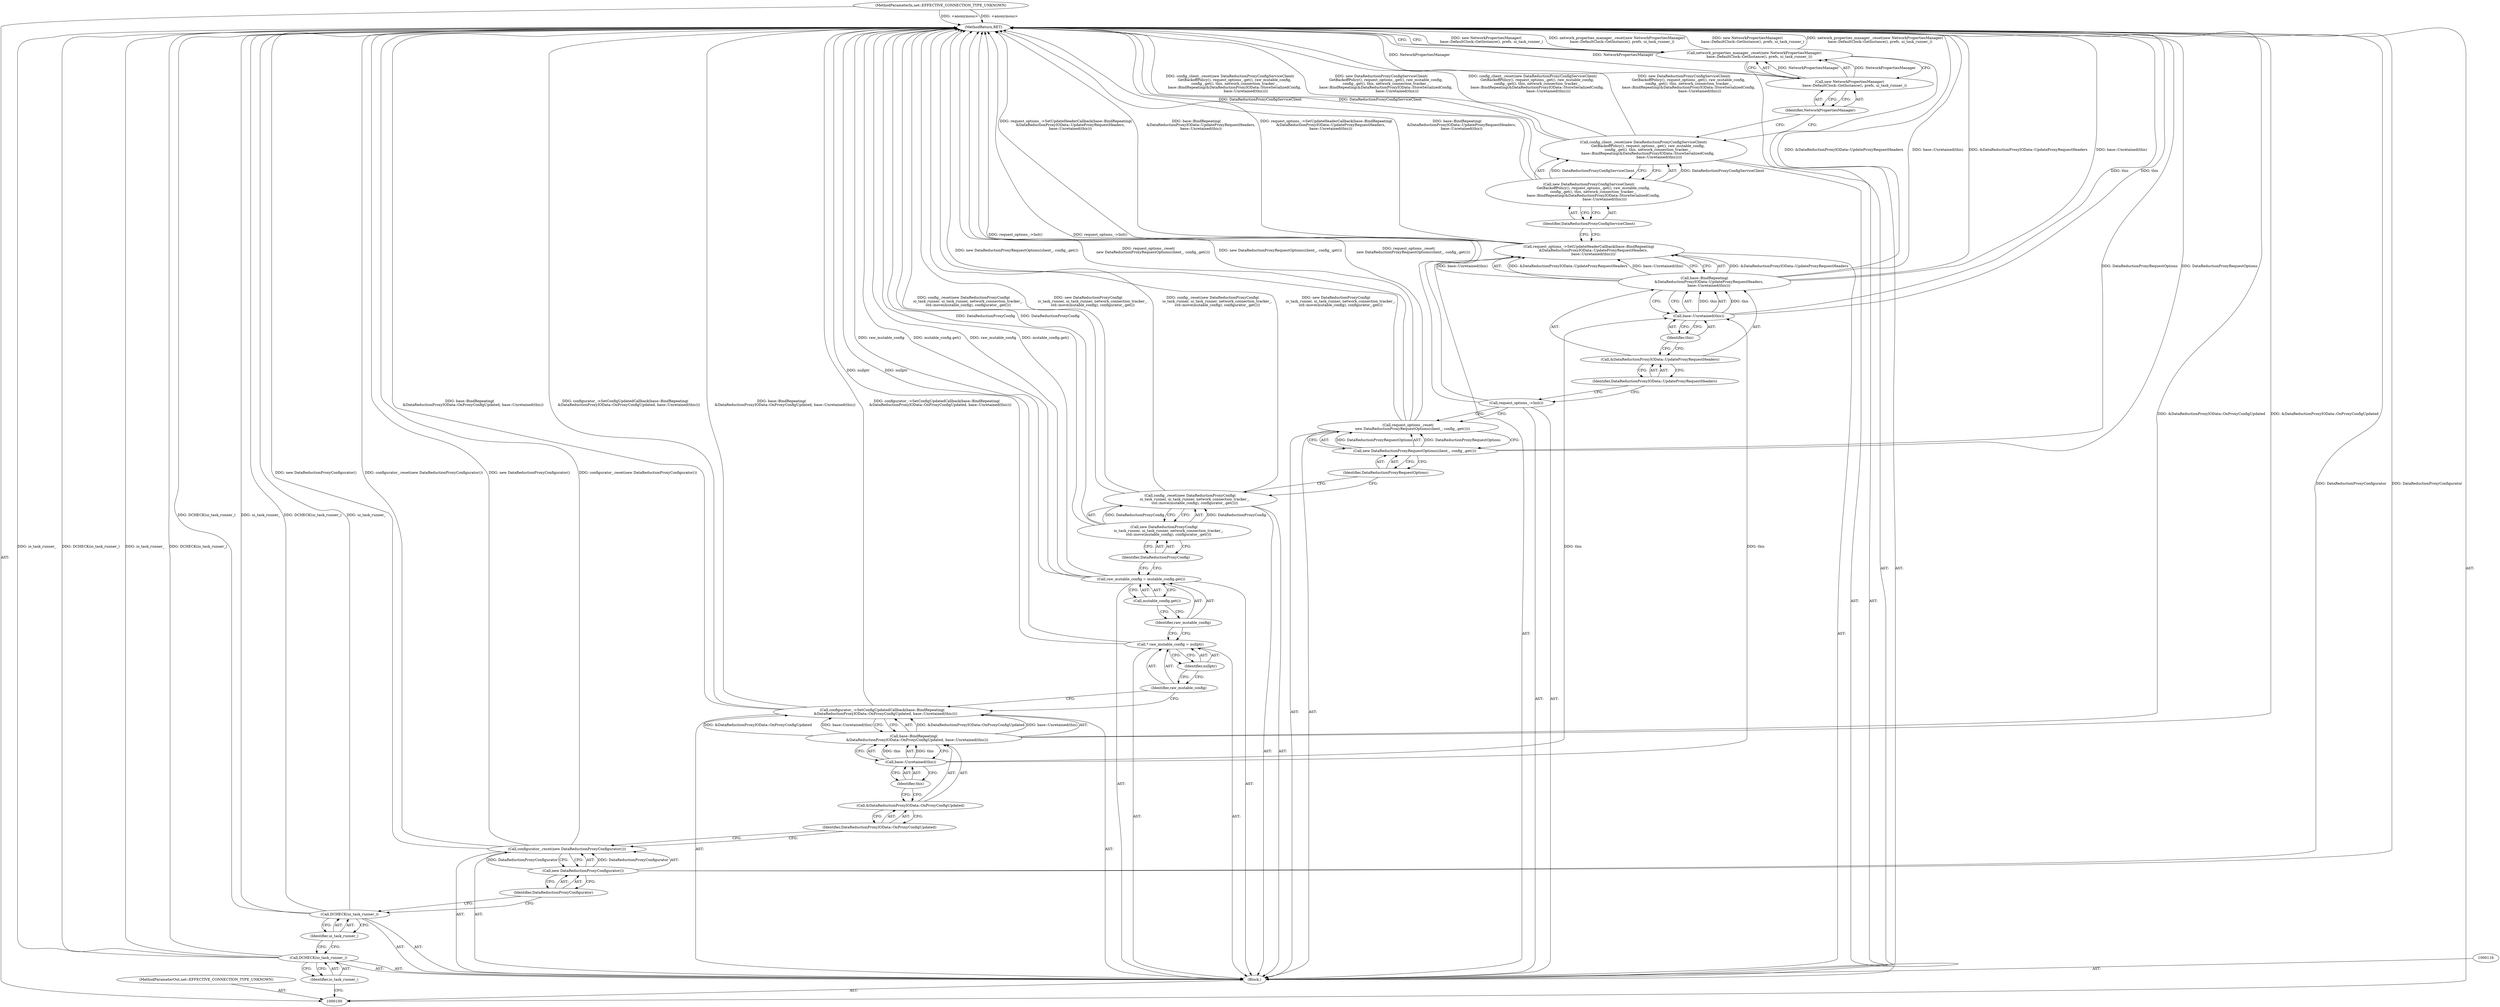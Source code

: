 digraph "1_Chrome_69b4b9ef7455753b12c3efe4eec71647e6fb1da1_6" {
"1000101" [label="(MethodParameterIn,net::EFFECTIVE_CONNECTION_TYPE_UNKNOWN)"];
"1000209" [label="(MethodParameterOut,net::EFFECTIVE_CONNECTION_TYPE_UNKNOWN)"];
"1000142" [label="(MethodReturn,RET)"];
"1000102" [label="(Block,)"];
"1000103" [label="(Call,DCHECK(io_task_runner_))"];
"1000104" [label="(Identifier,io_task_runner_)"];
"1000105" [label="(Call,DCHECK(ui_task_runner_))"];
"1000106" [label="(Identifier,ui_task_runner_)"];
"1000107" [label="(Call,configurator_.reset(new DataReductionProxyConfigurator()))"];
"1000108" [label="(Call,new DataReductionProxyConfigurator())"];
"1000109" [label="(Identifier,DataReductionProxyConfigurator)"];
"1000110" [label="(Call,configurator_->SetConfigUpdatedCallback(base::BindRepeating(\n      &DataReductionProxyIOData::OnProxyConfigUpdated, base::Unretained(this))))"];
"1000111" [label="(Call,base::BindRepeating(\n      &DataReductionProxyIOData::OnProxyConfigUpdated, base::Unretained(this)))"];
"1000114" [label="(Call,base::Unretained(this))"];
"1000112" [label="(Call,&DataReductionProxyIOData::OnProxyConfigUpdated)"];
"1000113" [label="(Identifier,DataReductionProxyIOData::OnProxyConfigUpdated)"];
"1000115" [label="(Identifier,this)"];
"1000117" [label="(Call,* raw_mutable_config = nullptr)"];
"1000118" [label="(Identifier,raw_mutable_config)"];
"1000119" [label="(Identifier,nullptr)"];
"1000122" [label="(Call,mutable_config.get())"];
"1000120" [label="(Call,raw_mutable_config = mutable_config.get())"];
"1000121" [label="(Identifier,raw_mutable_config)"];
"1000124" [label="(Call,new DataReductionProxyConfig(\n        io_task_runner, ui_task_runner, network_connection_tracker_,\n        std::move(mutable_config), configurator_.get()))"];
"1000125" [label="(Identifier,DataReductionProxyConfig)"];
"1000123" [label="(Call,config_.reset(new DataReductionProxyConfig(\n        io_task_runner, ui_task_runner, network_connection_tracker_,\n        std::move(mutable_config), configurator_.get())))"];
"1000126" [label="(Call,request_options_.reset(\n        new DataReductionProxyRequestOptions(client_, config_.get())))"];
"1000128" [label="(Identifier,DataReductionProxyRequestOptions)"];
"1000127" [label="(Call,new DataReductionProxyRequestOptions(client_, config_.get()))"];
"1000129" [label="(Call,request_options_->Init())"];
"1000130" [label="(Call,request_options_->SetUpdateHeaderCallback(base::BindRepeating(\n        &DataReductionProxyIOData::UpdateProxyRequestHeaders,\n        base::Unretained(this))))"];
"1000131" [label="(Call,base::BindRepeating(\n        &DataReductionProxyIOData::UpdateProxyRequestHeaders,\n        base::Unretained(this)))"];
"1000132" [label="(Call,&DataReductionProxyIOData::UpdateProxyRequestHeaders)"];
"1000133" [label="(Identifier,DataReductionProxyIOData::UpdateProxyRequestHeaders)"];
"1000135" [label="(Identifier,this)"];
"1000134" [label="(Call,base::Unretained(this))"];
"1000137" [label="(Call,new DataReductionProxyConfigServiceClient(\n        GetBackoffPolicy(), request_options_.get(), raw_mutable_config,\n        config_.get(), this, network_connection_tracker_,\n        base::BindRepeating(&DataReductionProxyIOData::StoreSerializedConfig,\n                            base::Unretained(this))))"];
"1000138" [label="(Identifier,DataReductionProxyConfigServiceClient)"];
"1000136" [label="(Call,config_client_.reset(new DataReductionProxyConfigServiceClient(\n        GetBackoffPolicy(), request_options_.get(), raw_mutable_config,\n        config_.get(), this, network_connection_tracker_,\n        base::BindRepeating(&DataReductionProxyIOData::StoreSerializedConfig,\n                            base::Unretained(this)))))"];
"1000140" [label="(Call,new NetworkPropertiesManager(\n         base::DefaultClock::GetInstance(), prefs, ui_task_runner_))"];
"1000141" [label="(Identifier,NetworkPropertiesManager)"];
"1000139" [label="(Call,network_properties_manager_.reset(new NetworkPropertiesManager(\n         base::DefaultClock::GetInstance(), prefs, ui_task_runner_)))"];
"1000101" -> "1000100"  [label="AST: "];
"1000101" -> "1000142"  [label="DDG: <anonymous>"];
"1000209" -> "1000100"  [label="AST: "];
"1000142" -> "1000100"  [label="AST: "];
"1000142" -> "1000139"  [label="CFG: "];
"1000124" -> "1000142"  [label="DDG: DataReductionProxyConfig"];
"1000107" -> "1000142"  [label="DDG: new DataReductionProxyConfigurator()"];
"1000107" -> "1000142"  [label="DDG: configurator_.reset(new DataReductionProxyConfigurator())"];
"1000103" -> "1000142"  [label="DDG: io_task_runner_"];
"1000103" -> "1000142"  [label="DDG: DCHECK(io_task_runner_)"];
"1000105" -> "1000142"  [label="DDG: DCHECK(ui_task_runner_)"];
"1000105" -> "1000142"  [label="DDG: ui_task_runner_"];
"1000139" -> "1000142"  [label="DDG: new NetworkPropertiesManager(\n         base::DefaultClock::GetInstance(), prefs, ui_task_runner_)"];
"1000139" -> "1000142"  [label="DDG: network_properties_manager_.reset(new NetworkPropertiesManager(\n         base::DefaultClock::GetInstance(), prefs, ui_task_runner_))"];
"1000120" -> "1000142"  [label="DDG: raw_mutable_config"];
"1000120" -> "1000142"  [label="DDG: mutable_config.get()"];
"1000126" -> "1000142"  [label="DDG: new DataReductionProxyRequestOptions(client_, config_.get())"];
"1000126" -> "1000142"  [label="DDG: request_options_.reset(\n        new DataReductionProxyRequestOptions(client_, config_.get()))"];
"1000111" -> "1000142"  [label="DDG: &DataReductionProxyIOData::OnProxyConfigUpdated"];
"1000117" -> "1000142"  [label="DDG: nullptr"];
"1000110" -> "1000142"  [label="DDG: base::BindRepeating(\n      &DataReductionProxyIOData::OnProxyConfigUpdated, base::Unretained(this))"];
"1000110" -> "1000142"  [label="DDG: configurator_->SetConfigUpdatedCallback(base::BindRepeating(\n      &DataReductionProxyIOData::OnProxyConfigUpdated, base::Unretained(this)))"];
"1000130" -> "1000142"  [label="DDG: request_options_->SetUpdateHeaderCallback(base::BindRepeating(\n        &DataReductionProxyIOData::UpdateProxyRequestHeaders,\n        base::Unretained(this)))"];
"1000130" -> "1000142"  [label="DDG: base::BindRepeating(\n        &DataReductionProxyIOData::UpdateProxyRequestHeaders,\n        base::Unretained(this))"];
"1000123" -> "1000142"  [label="DDG: config_.reset(new DataReductionProxyConfig(\n        io_task_runner, ui_task_runner, network_connection_tracker_,\n        std::move(mutable_config), configurator_.get()))"];
"1000123" -> "1000142"  [label="DDG: new DataReductionProxyConfig(\n        io_task_runner, ui_task_runner, network_connection_tracker_,\n        std::move(mutable_config), configurator_.get())"];
"1000131" -> "1000142"  [label="DDG: &DataReductionProxyIOData::UpdateProxyRequestHeaders"];
"1000131" -> "1000142"  [label="DDG: base::Unretained(this)"];
"1000140" -> "1000142"  [label="DDG: NetworkPropertiesManager"];
"1000129" -> "1000142"  [label="DDG: request_options_->Init()"];
"1000134" -> "1000142"  [label="DDG: this"];
"1000101" -> "1000142"  [label="DDG: <anonymous>"];
"1000136" -> "1000142"  [label="DDG: config_client_.reset(new DataReductionProxyConfigServiceClient(\n        GetBackoffPolicy(), request_options_.get(), raw_mutable_config,\n        config_.get(), this, network_connection_tracker_,\n        base::BindRepeating(&DataReductionProxyIOData::StoreSerializedConfig,\n                            base::Unretained(this))))"];
"1000136" -> "1000142"  [label="DDG: new DataReductionProxyConfigServiceClient(\n        GetBackoffPolicy(), request_options_.get(), raw_mutable_config,\n        config_.get(), this, network_connection_tracker_,\n        base::BindRepeating(&DataReductionProxyIOData::StoreSerializedConfig,\n                            base::Unretained(this)))"];
"1000127" -> "1000142"  [label="DDG: DataReductionProxyRequestOptions"];
"1000137" -> "1000142"  [label="DDG: DataReductionProxyConfigServiceClient"];
"1000108" -> "1000142"  [label="DDG: DataReductionProxyConfigurator"];
"1000102" -> "1000100"  [label="AST: "];
"1000103" -> "1000102"  [label="AST: "];
"1000105" -> "1000102"  [label="AST: "];
"1000107" -> "1000102"  [label="AST: "];
"1000110" -> "1000102"  [label="AST: "];
"1000116" -> "1000102"  [label="AST: "];
"1000117" -> "1000102"  [label="AST: "];
"1000120" -> "1000102"  [label="AST: "];
"1000123" -> "1000102"  [label="AST: "];
"1000126" -> "1000102"  [label="AST: "];
"1000129" -> "1000102"  [label="AST: "];
"1000130" -> "1000102"  [label="AST: "];
"1000136" -> "1000102"  [label="AST: "];
"1000139" -> "1000102"  [label="AST: "];
"1000103" -> "1000102"  [label="AST: "];
"1000103" -> "1000104"  [label="CFG: "];
"1000104" -> "1000103"  [label="AST: "];
"1000106" -> "1000103"  [label="CFG: "];
"1000103" -> "1000142"  [label="DDG: io_task_runner_"];
"1000103" -> "1000142"  [label="DDG: DCHECK(io_task_runner_)"];
"1000104" -> "1000103"  [label="AST: "];
"1000104" -> "1000100"  [label="CFG: "];
"1000103" -> "1000104"  [label="CFG: "];
"1000105" -> "1000102"  [label="AST: "];
"1000105" -> "1000106"  [label="CFG: "];
"1000106" -> "1000105"  [label="AST: "];
"1000109" -> "1000105"  [label="CFG: "];
"1000105" -> "1000142"  [label="DDG: DCHECK(ui_task_runner_)"];
"1000105" -> "1000142"  [label="DDG: ui_task_runner_"];
"1000106" -> "1000105"  [label="AST: "];
"1000106" -> "1000103"  [label="CFG: "];
"1000105" -> "1000106"  [label="CFG: "];
"1000107" -> "1000102"  [label="AST: "];
"1000107" -> "1000108"  [label="CFG: "];
"1000108" -> "1000107"  [label="AST: "];
"1000113" -> "1000107"  [label="CFG: "];
"1000107" -> "1000142"  [label="DDG: new DataReductionProxyConfigurator()"];
"1000107" -> "1000142"  [label="DDG: configurator_.reset(new DataReductionProxyConfigurator())"];
"1000108" -> "1000107"  [label="DDG: DataReductionProxyConfigurator"];
"1000108" -> "1000107"  [label="AST: "];
"1000108" -> "1000109"  [label="CFG: "];
"1000109" -> "1000108"  [label="AST: "];
"1000107" -> "1000108"  [label="CFG: "];
"1000108" -> "1000142"  [label="DDG: DataReductionProxyConfigurator"];
"1000108" -> "1000107"  [label="DDG: DataReductionProxyConfigurator"];
"1000109" -> "1000108"  [label="AST: "];
"1000109" -> "1000105"  [label="CFG: "];
"1000108" -> "1000109"  [label="CFG: "];
"1000110" -> "1000102"  [label="AST: "];
"1000110" -> "1000111"  [label="CFG: "];
"1000111" -> "1000110"  [label="AST: "];
"1000118" -> "1000110"  [label="CFG: "];
"1000110" -> "1000142"  [label="DDG: base::BindRepeating(\n      &DataReductionProxyIOData::OnProxyConfigUpdated, base::Unretained(this))"];
"1000110" -> "1000142"  [label="DDG: configurator_->SetConfigUpdatedCallback(base::BindRepeating(\n      &DataReductionProxyIOData::OnProxyConfigUpdated, base::Unretained(this)))"];
"1000111" -> "1000110"  [label="DDG: &DataReductionProxyIOData::OnProxyConfigUpdated"];
"1000111" -> "1000110"  [label="DDG: base::Unretained(this)"];
"1000111" -> "1000110"  [label="AST: "];
"1000111" -> "1000114"  [label="CFG: "];
"1000112" -> "1000111"  [label="AST: "];
"1000114" -> "1000111"  [label="AST: "];
"1000110" -> "1000111"  [label="CFG: "];
"1000111" -> "1000142"  [label="DDG: &DataReductionProxyIOData::OnProxyConfigUpdated"];
"1000111" -> "1000110"  [label="DDG: &DataReductionProxyIOData::OnProxyConfigUpdated"];
"1000111" -> "1000110"  [label="DDG: base::Unretained(this)"];
"1000114" -> "1000111"  [label="DDG: this"];
"1000114" -> "1000111"  [label="AST: "];
"1000114" -> "1000115"  [label="CFG: "];
"1000115" -> "1000114"  [label="AST: "];
"1000111" -> "1000114"  [label="CFG: "];
"1000114" -> "1000111"  [label="DDG: this"];
"1000114" -> "1000134"  [label="DDG: this"];
"1000112" -> "1000111"  [label="AST: "];
"1000112" -> "1000113"  [label="CFG: "];
"1000113" -> "1000112"  [label="AST: "];
"1000115" -> "1000112"  [label="CFG: "];
"1000113" -> "1000112"  [label="AST: "];
"1000113" -> "1000107"  [label="CFG: "];
"1000112" -> "1000113"  [label="CFG: "];
"1000115" -> "1000114"  [label="AST: "];
"1000115" -> "1000112"  [label="CFG: "];
"1000114" -> "1000115"  [label="CFG: "];
"1000117" -> "1000102"  [label="AST: "];
"1000117" -> "1000119"  [label="CFG: "];
"1000118" -> "1000117"  [label="AST: "];
"1000119" -> "1000117"  [label="AST: "];
"1000121" -> "1000117"  [label="CFG: "];
"1000117" -> "1000142"  [label="DDG: nullptr"];
"1000118" -> "1000117"  [label="AST: "];
"1000118" -> "1000110"  [label="CFG: "];
"1000119" -> "1000118"  [label="CFG: "];
"1000119" -> "1000117"  [label="AST: "];
"1000119" -> "1000118"  [label="CFG: "];
"1000117" -> "1000119"  [label="CFG: "];
"1000122" -> "1000120"  [label="AST: "];
"1000122" -> "1000121"  [label="CFG: "];
"1000120" -> "1000122"  [label="CFG: "];
"1000120" -> "1000102"  [label="AST: "];
"1000120" -> "1000122"  [label="CFG: "];
"1000121" -> "1000120"  [label="AST: "];
"1000122" -> "1000120"  [label="AST: "];
"1000125" -> "1000120"  [label="CFG: "];
"1000120" -> "1000142"  [label="DDG: raw_mutable_config"];
"1000120" -> "1000142"  [label="DDG: mutable_config.get()"];
"1000121" -> "1000120"  [label="AST: "];
"1000121" -> "1000117"  [label="CFG: "];
"1000122" -> "1000121"  [label="CFG: "];
"1000124" -> "1000123"  [label="AST: "];
"1000124" -> "1000125"  [label="CFG: "];
"1000125" -> "1000124"  [label="AST: "];
"1000123" -> "1000124"  [label="CFG: "];
"1000124" -> "1000142"  [label="DDG: DataReductionProxyConfig"];
"1000124" -> "1000123"  [label="DDG: DataReductionProxyConfig"];
"1000125" -> "1000124"  [label="AST: "];
"1000125" -> "1000120"  [label="CFG: "];
"1000124" -> "1000125"  [label="CFG: "];
"1000123" -> "1000102"  [label="AST: "];
"1000123" -> "1000124"  [label="CFG: "];
"1000124" -> "1000123"  [label="AST: "];
"1000128" -> "1000123"  [label="CFG: "];
"1000123" -> "1000142"  [label="DDG: config_.reset(new DataReductionProxyConfig(\n        io_task_runner, ui_task_runner, network_connection_tracker_,\n        std::move(mutable_config), configurator_.get()))"];
"1000123" -> "1000142"  [label="DDG: new DataReductionProxyConfig(\n        io_task_runner, ui_task_runner, network_connection_tracker_,\n        std::move(mutable_config), configurator_.get())"];
"1000124" -> "1000123"  [label="DDG: DataReductionProxyConfig"];
"1000126" -> "1000102"  [label="AST: "];
"1000126" -> "1000127"  [label="CFG: "];
"1000127" -> "1000126"  [label="AST: "];
"1000129" -> "1000126"  [label="CFG: "];
"1000126" -> "1000142"  [label="DDG: new DataReductionProxyRequestOptions(client_, config_.get())"];
"1000126" -> "1000142"  [label="DDG: request_options_.reset(\n        new DataReductionProxyRequestOptions(client_, config_.get()))"];
"1000127" -> "1000126"  [label="DDG: DataReductionProxyRequestOptions"];
"1000128" -> "1000127"  [label="AST: "];
"1000128" -> "1000123"  [label="CFG: "];
"1000127" -> "1000128"  [label="CFG: "];
"1000127" -> "1000126"  [label="AST: "];
"1000127" -> "1000128"  [label="CFG: "];
"1000128" -> "1000127"  [label="AST: "];
"1000126" -> "1000127"  [label="CFG: "];
"1000127" -> "1000142"  [label="DDG: DataReductionProxyRequestOptions"];
"1000127" -> "1000126"  [label="DDG: DataReductionProxyRequestOptions"];
"1000129" -> "1000102"  [label="AST: "];
"1000129" -> "1000126"  [label="CFG: "];
"1000133" -> "1000129"  [label="CFG: "];
"1000129" -> "1000142"  [label="DDG: request_options_->Init()"];
"1000130" -> "1000102"  [label="AST: "];
"1000130" -> "1000131"  [label="CFG: "];
"1000131" -> "1000130"  [label="AST: "];
"1000138" -> "1000130"  [label="CFG: "];
"1000130" -> "1000142"  [label="DDG: request_options_->SetUpdateHeaderCallback(base::BindRepeating(\n        &DataReductionProxyIOData::UpdateProxyRequestHeaders,\n        base::Unretained(this)))"];
"1000130" -> "1000142"  [label="DDG: base::BindRepeating(\n        &DataReductionProxyIOData::UpdateProxyRequestHeaders,\n        base::Unretained(this))"];
"1000131" -> "1000130"  [label="DDG: &DataReductionProxyIOData::UpdateProxyRequestHeaders"];
"1000131" -> "1000130"  [label="DDG: base::Unretained(this)"];
"1000131" -> "1000130"  [label="AST: "];
"1000131" -> "1000134"  [label="CFG: "];
"1000132" -> "1000131"  [label="AST: "];
"1000134" -> "1000131"  [label="AST: "];
"1000130" -> "1000131"  [label="CFG: "];
"1000131" -> "1000142"  [label="DDG: &DataReductionProxyIOData::UpdateProxyRequestHeaders"];
"1000131" -> "1000142"  [label="DDG: base::Unretained(this)"];
"1000131" -> "1000130"  [label="DDG: &DataReductionProxyIOData::UpdateProxyRequestHeaders"];
"1000131" -> "1000130"  [label="DDG: base::Unretained(this)"];
"1000134" -> "1000131"  [label="DDG: this"];
"1000132" -> "1000131"  [label="AST: "];
"1000132" -> "1000133"  [label="CFG: "];
"1000133" -> "1000132"  [label="AST: "];
"1000135" -> "1000132"  [label="CFG: "];
"1000133" -> "1000132"  [label="AST: "];
"1000133" -> "1000129"  [label="CFG: "];
"1000132" -> "1000133"  [label="CFG: "];
"1000135" -> "1000134"  [label="AST: "];
"1000135" -> "1000132"  [label="CFG: "];
"1000134" -> "1000135"  [label="CFG: "];
"1000134" -> "1000131"  [label="AST: "];
"1000134" -> "1000135"  [label="CFG: "];
"1000135" -> "1000134"  [label="AST: "];
"1000131" -> "1000134"  [label="CFG: "];
"1000134" -> "1000142"  [label="DDG: this"];
"1000134" -> "1000131"  [label="DDG: this"];
"1000114" -> "1000134"  [label="DDG: this"];
"1000137" -> "1000136"  [label="AST: "];
"1000137" -> "1000138"  [label="CFG: "];
"1000138" -> "1000137"  [label="AST: "];
"1000136" -> "1000137"  [label="CFG: "];
"1000137" -> "1000142"  [label="DDG: DataReductionProxyConfigServiceClient"];
"1000137" -> "1000136"  [label="DDG: DataReductionProxyConfigServiceClient"];
"1000138" -> "1000137"  [label="AST: "];
"1000138" -> "1000130"  [label="CFG: "];
"1000137" -> "1000138"  [label="CFG: "];
"1000136" -> "1000102"  [label="AST: "];
"1000136" -> "1000137"  [label="CFG: "];
"1000137" -> "1000136"  [label="AST: "];
"1000141" -> "1000136"  [label="CFG: "];
"1000136" -> "1000142"  [label="DDG: config_client_.reset(new DataReductionProxyConfigServiceClient(\n        GetBackoffPolicy(), request_options_.get(), raw_mutable_config,\n        config_.get(), this, network_connection_tracker_,\n        base::BindRepeating(&DataReductionProxyIOData::StoreSerializedConfig,\n                            base::Unretained(this))))"];
"1000136" -> "1000142"  [label="DDG: new DataReductionProxyConfigServiceClient(\n        GetBackoffPolicy(), request_options_.get(), raw_mutable_config,\n        config_.get(), this, network_connection_tracker_,\n        base::BindRepeating(&DataReductionProxyIOData::StoreSerializedConfig,\n                            base::Unretained(this)))"];
"1000137" -> "1000136"  [label="DDG: DataReductionProxyConfigServiceClient"];
"1000140" -> "1000139"  [label="AST: "];
"1000140" -> "1000141"  [label="CFG: "];
"1000141" -> "1000140"  [label="AST: "];
"1000139" -> "1000140"  [label="CFG: "];
"1000140" -> "1000142"  [label="DDG: NetworkPropertiesManager"];
"1000140" -> "1000139"  [label="DDG: NetworkPropertiesManager"];
"1000141" -> "1000140"  [label="AST: "];
"1000141" -> "1000136"  [label="CFG: "];
"1000140" -> "1000141"  [label="CFG: "];
"1000139" -> "1000102"  [label="AST: "];
"1000139" -> "1000140"  [label="CFG: "];
"1000140" -> "1000139"  [label="AST: "];
"1000142" -> "1000139"  [label="CFG: "];
"1000139" -> "1000142"  [label="DDG: new NetworkPropertiesManager(\n         base::DefaultClock::GetInstance(), prefs, ui_task_runner_)"];
"1000139" -> "1000142"  [label="DDG: network_properties_manager_.reset(new NetworkPropertiesManager(\n         base::DefaultClock::GetInstance(), prefs, ui_task_runner_))"];
"1000140" -> "1000139"  [label="DDG: NetworkPropertiesManager"];
}
